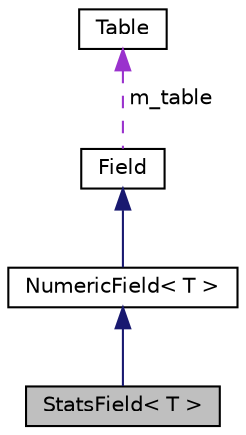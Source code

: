 digraph "StatsField&lt; T &gt;"
{
  edge [fontname="Helvetica",fontsize="10",labelfontname="Helvetica",labelfontsize="10"];
  node [fontname="Helvetica",fontsize="10",shape=record];
  Node1 [label="StatsField\< T \>",height=0.2,width=0.4,color="black", fillcolor="grey75", style="filled", fontcolor="black"];
  Node2 -> Node1 [dir="back",color="midnightblue",fontsize="10",style="solid"];
  Node2 [label="NumericField\< T \>",height=0.2,width=0.4,color="black", fillcolor="white", style="filled",URL="$classNumericField.html"];
  Node3 -> Node2 [dir="back",color="midnightblue",fontsize="10",style="solid"];
  Node3 [label="Field",height=0.2,width=0.4,color="black", fillcolor="white", style="filled",URL="$classField.html"];
  Node4 -> Node3 [dir="back",color="darkorchid3",fontsize="10",style="dashed",label=" m_table" ];
  Node4 [label="Table",height=0.2,width=0.4,color="black", fillcolor="white", style="filled",URL="$classTable.html"];
}

